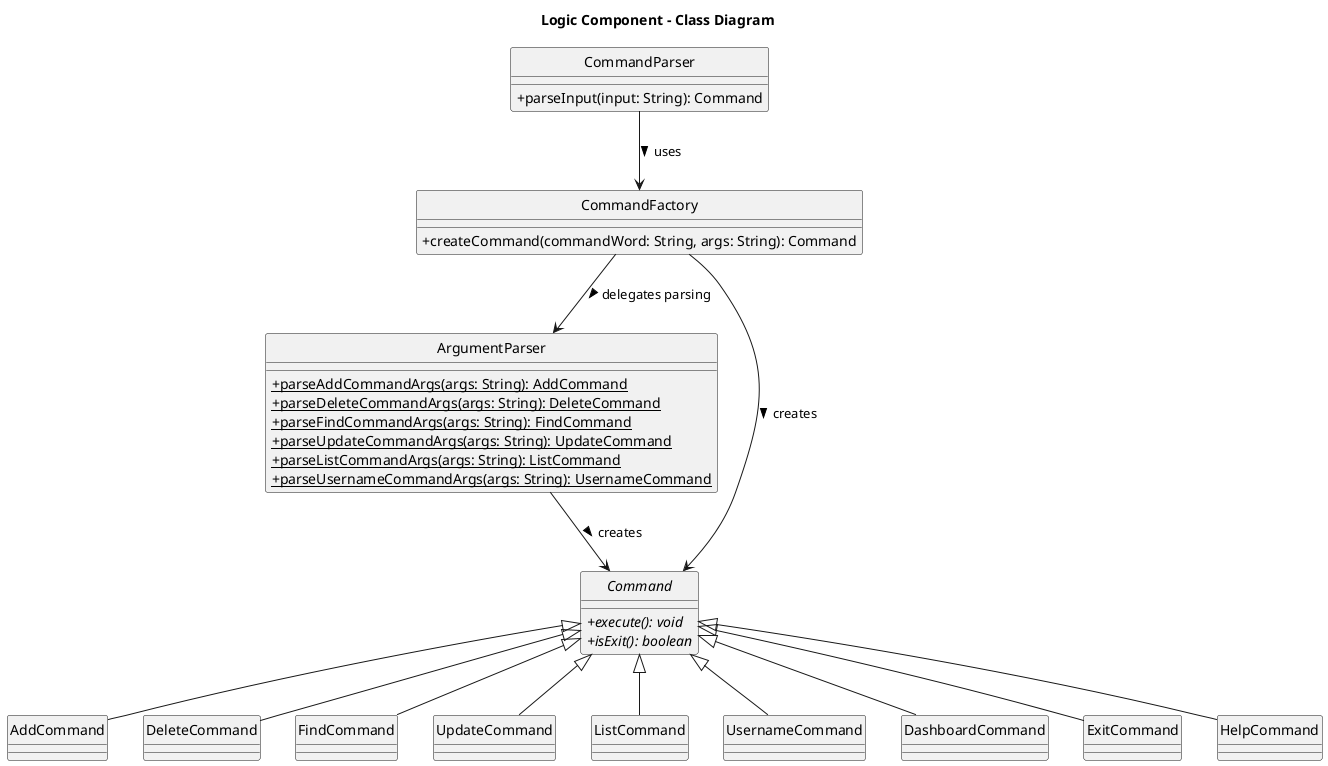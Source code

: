 @startuml
hide circle
skinparam classAttributeIconSize 0
title Logic Component - Class Diagram

class CommandParser {
    + parseInput(input: String): Command
}

class CommandFactory {
    + createCommand(commandWord: String, args: String): Command
}

class ArgumentParser {
    + {static} parseAddCommandArgs(args: String): AddCommand
    + {static} parseDeleteCommandArgs(args: String): DeleteCommand
    + {static} parseFindCommandArgs(args: String): FindCommand
    + {static} parseUpdateCommandArgs(args: String): UpdateCommand
    + {static} parseListCommandArgs(args: String): ListCommand
    + {static} parseUsernameCommandArgs(args: String): UsernameCommand
}

abstract class Command {
    + {abstract} execute(): void
    + {abstract} isExit(): boolean
}

class AddCommand
class DeleteCommand
class FindCommand
class UpdateCommand
class ListCommand
class UsernameCommand
class DashboardCommand
class ExitCommand
class HelpCommand

CommandParser --> CommandFactory : uses >
CommandFactory --> ArgumentParser : delegates parsing >
CommandFactory --> Command : creates >
ArgumentParser --> Command : creates >
Command <|-- AddCommand
Command <|-- DeleteCommand
Command <|-- FindCommand
Command <|-- UpdateCommand
Command <|-- ListCommand
Command <|-- UsernameCommand
Command <|-- DashboardCommand
Command <|-- HelpCommand
Command <|-- ExitCommand

@enduml
